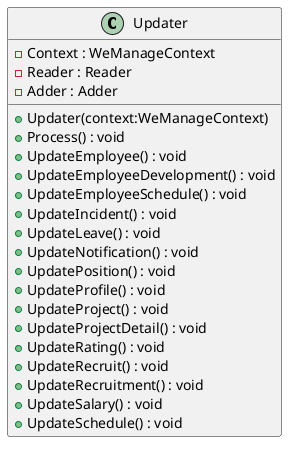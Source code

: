 @startuml
class Updater {
    - Context : WeManageContext
    - Reader : Reader
    - Adder : Adder
    + Updater(context:WeManageContext)
    + Process() : void
    + UpdateEmployee() : void
    + UpdateEmployeeDevelopment() : void
    + UpdateEmployeeSchedule() : void
    + UpdateIncident() : void
    + UpdateLeave() : void
    + UpdateNotification() : void
    + UpdatePosition() : void
    + UpdateProfile() : void
    + UpdateProject() : void
    + UpdateProjectDetail() : void
    + UpdateRating() : void
    + UpdateRecruit() : void
    + UpdateRecruitment() : void
    + UpdateSalary() : void
    + UpdateSchedule() : void
}
@enduml
